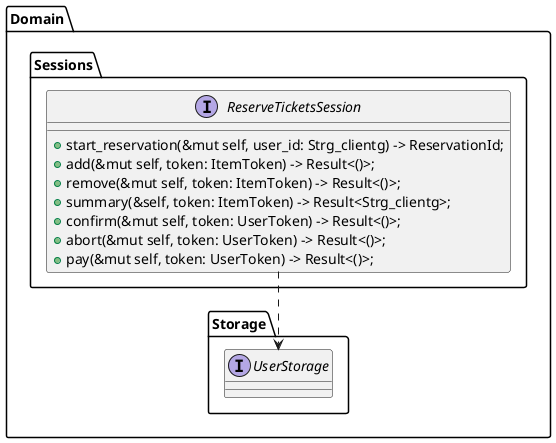 @startuml

package Domain {
    package Sessions {
        interface ReserveTicketsSession {
            +start_reservation(&mut self, user_id: Strg_clientg) -> ReservationId;
            +add(&mut self, token: ItemToken) -> Result<()>;
            +remove(&mut self, token: ItemToken) -> Result<()>;
            +summary(&self, token: ItemToken) -> Result<Strg_clientg>;
            +confirm(&mut self, token: UserToken) -> Result<()>;
            +abort(&mut self, token: UserToken) -> Result<()>;
            +pay(&mut self, token: UserToken) -> Result<()>;
        }
    }

    package Storage {
        interface UserStorage


    }

    ReserveTicketsSession ..> UserStorage
}

@enduml